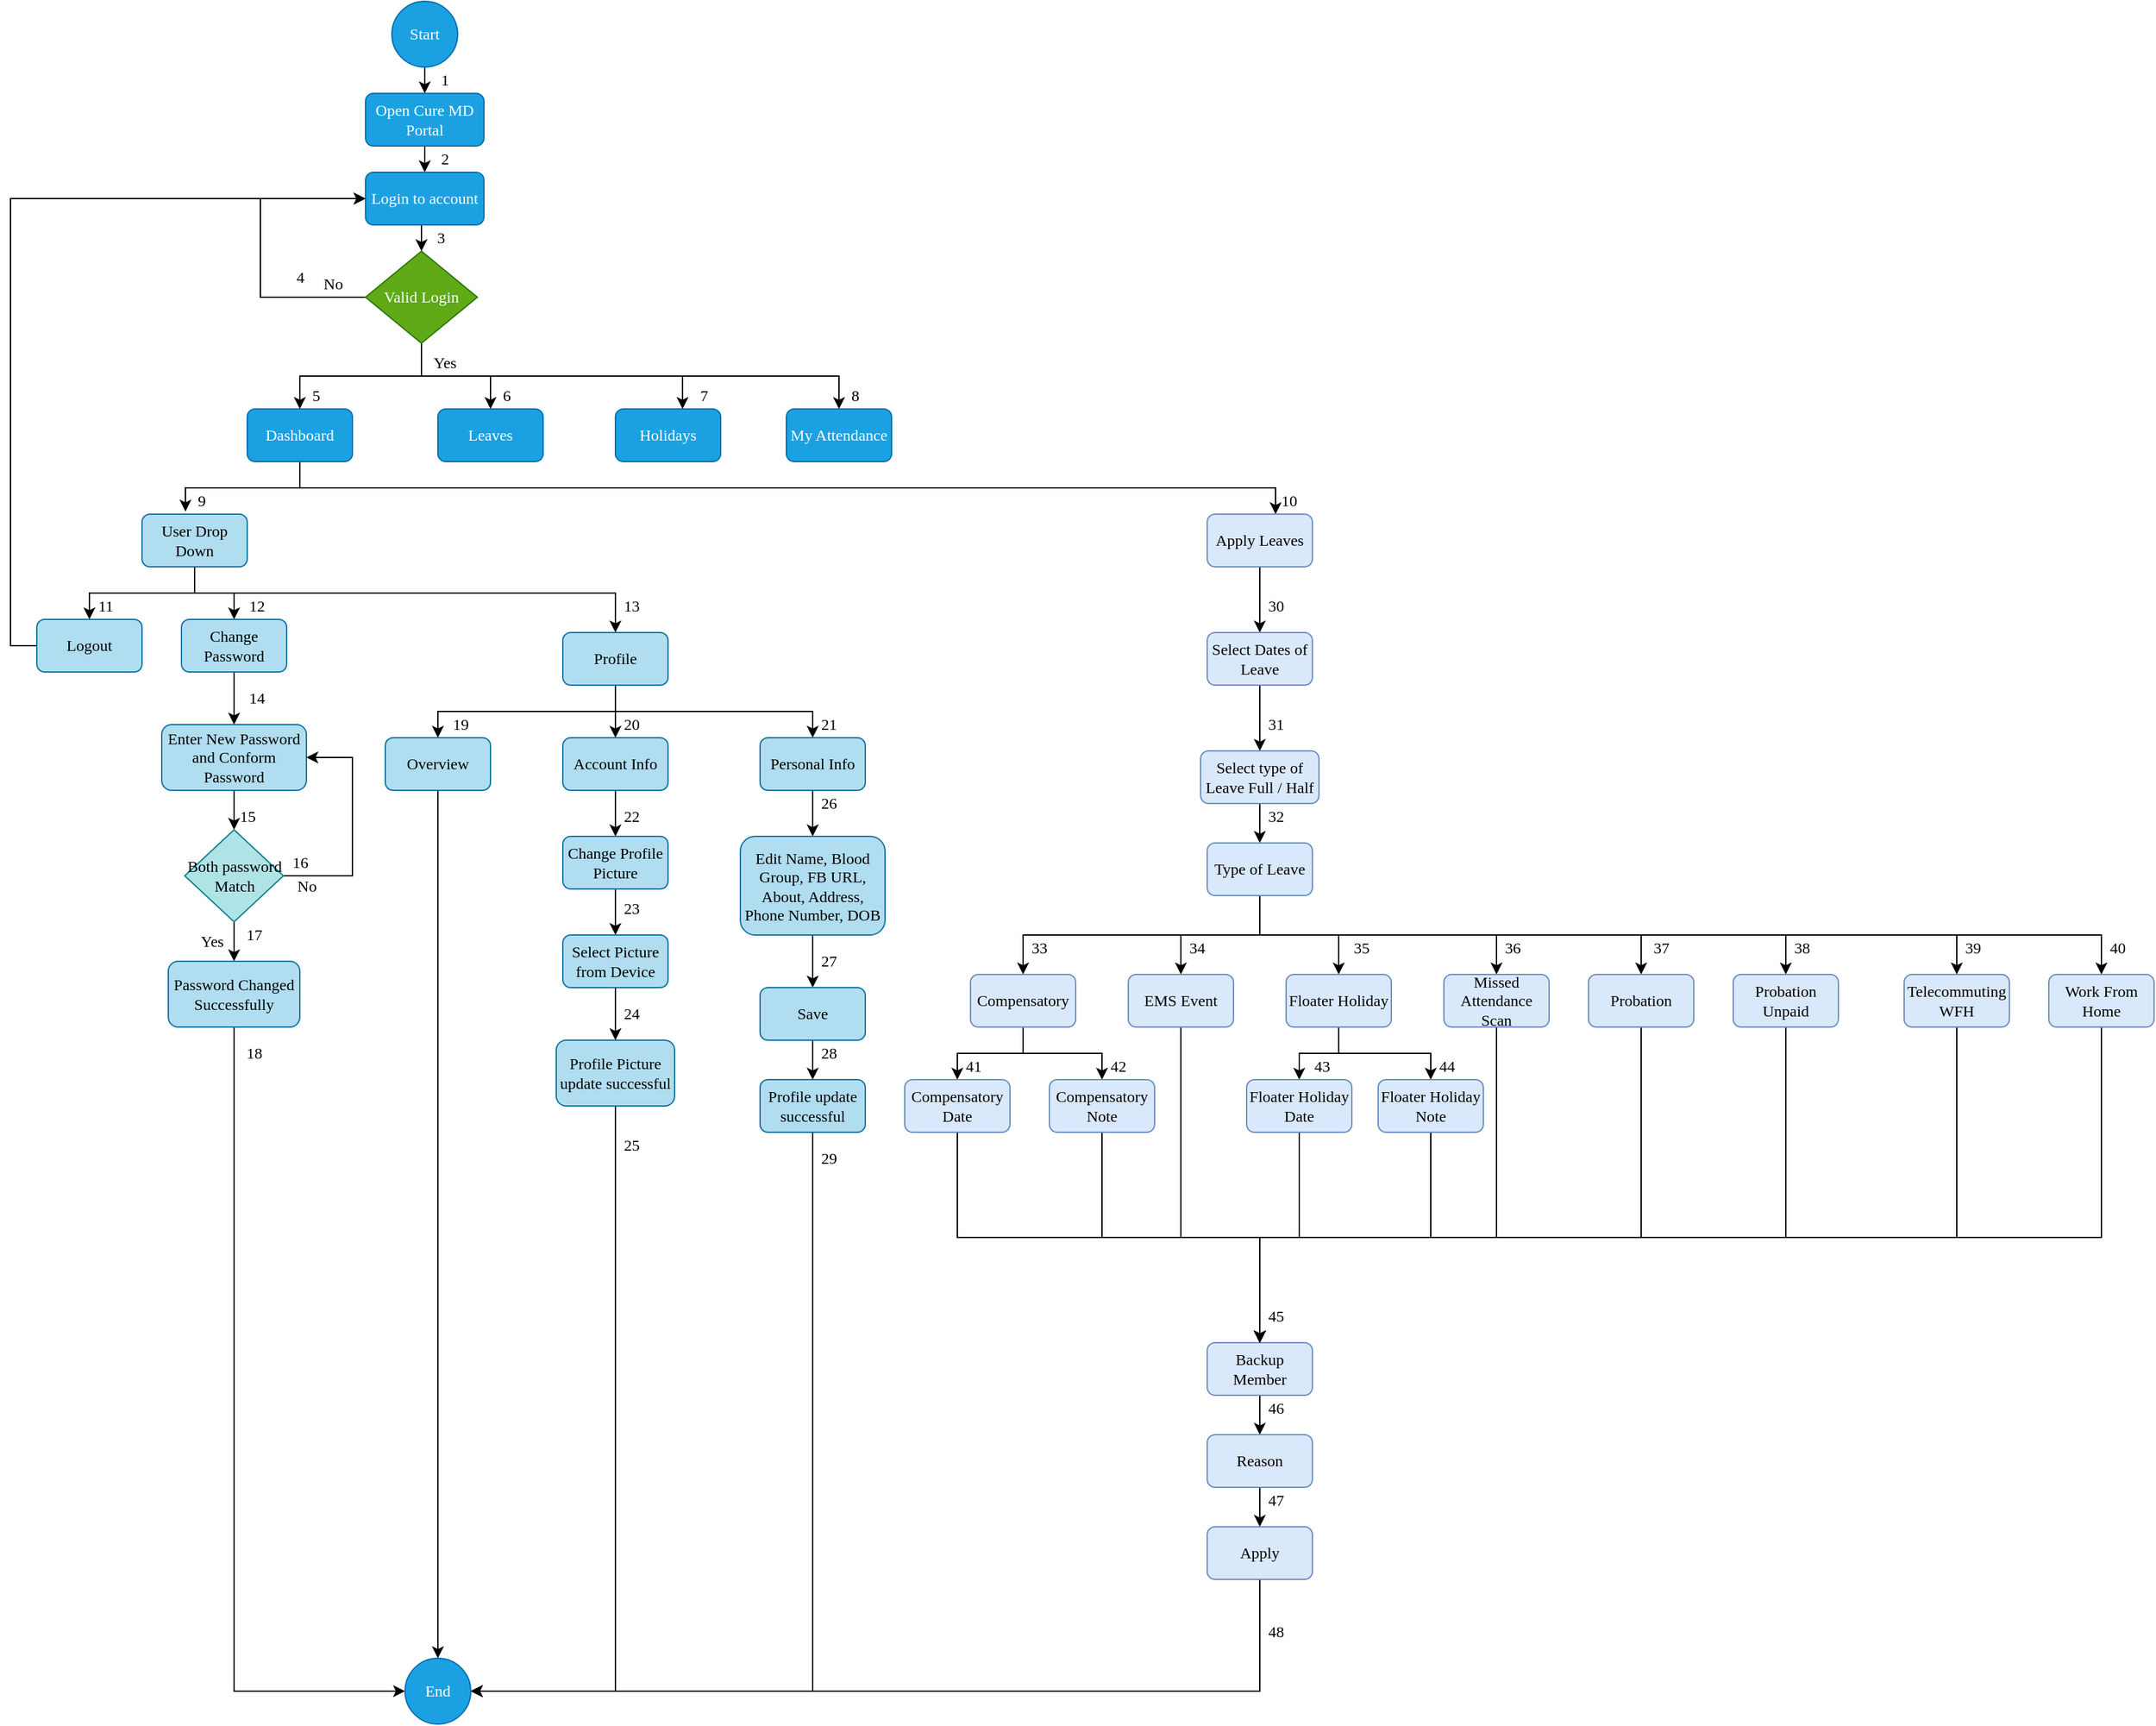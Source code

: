 <mxfile version="20.5.3" type="device" pages="2"><diagram id="PnKev3hycdD7gMzijps6" name="Page-1"><mxGraphModel dx="1662" dy="794" grid="1" gridSize="10" guides="1" tooltips="1" connect="1" arrows="1" fold="1" page="1" pageScale="1" pageWidth="850" pageHeight="1100" math="0" shadow="0"><root><mxCell id="0"/><mxCell id="1" parent="0"/><mxCell id="mjfX_gHc7gTeDchahaV7-15" style="edgeStyle=orthogonalEdgeStyle;rounded=0;orthogonalLoop=1;jettySize=auto;html=1;exitX=0.5;exitY=1;exitDx=0;exitDy=0;entryX=0.5;entryY=0;entryDx=0;entryDy=0;fontFamily=Times New Roman;" edge="1" parent="1" source="mjfX_gHc7gTeDchahaV7-1" target="mjfX_gHc7gTeDchahaV7-2"><mxGeometry relative="1" as="geometry"/></mxCell><mxCell id="mjfX_gHc7gTeDchahaV7-1" value="Start" style="ellipse;whiteSpace=wrap;html=1;aspect=fixed;fillColor=#1ba1e2;fontColor=#ffffff;strokeColor=#006EAF;fontFamily=Times New Roman;" vertex="1" parent="1"><mxGeometry x="310" y="10" width="50" height="50" as="geometry"/></mxCell><mxCell id="mjfX_gHc7gTeDchahaV7-16" style="edgeStyle=orthogonalEdgeStyle;rounded=0;orthogonalLoop=1;jettySize=auto;html=1;exitX=0.5;exitY=1;exitDx=0;exitDy=0;entryX=0.5;entryY=0;entryDx=0;entryDy=0;fontFamily=Times New Roman;" edge="1" parent="1" source="mjfX_gHc7gTeDchahaV7-2" target="mjfX_gHc7gTeDchahaV7-12"><mxGeometry relative="1" as="geometry"/></mxCell><mxCell id="mjfX_gHc7gTeDchahaV7-2" value="Open Cure MD Portal" style="rounded=1;whiteSpace=wrap;html=1;fillColor=#1ba1e2;fontColor=#ffffff;strokeColor=#006EAF;fontFamily=Times New Roman;" vertex="1" parent="1"><mxGeometry x="290" y="80" width="90" height="40" as="geometry"/></mxCell><mxCell id="mjfX_gHc7gTeDchahaV7-20" value="" style="edgeStyle=orthogonalEdgeStyle;rounded=0;orthogonalLoop=1;jettySize=auto;html=1;fontFamily=Times New Roman;" edge="1" parent="1" source="mjfX_gHc7gTeDchahaV7-3" target="mjfX_gHc7gTeDchahaV7-6"><mxGeometry relative="1" as="geometry"/></mxCell><mxCell id="mjfX_gHc7gTeDchahaV7-21" style="edgeStyle=orthogonalEdgeStyle;rounded=0;orthogonalLoop=1;jettySize=auto;html=1;exitX=0.5;exitY=1;exitDx=0;exitDy=0;entryX=0.5;entryY=0;entryDx=0;entryDy=0;fontFamily=Times New Roman;" edge="1" parent="1" source="mjfX_gHc7gTeDchahaV7-3" target="mjfX_gHc7gTeDchahaV7-5"><mxGeometry relative="1" as="geometry"/></mxCell><mxCell id="mjfX_gHc7gTeDchahaV7-22" style="edgeStyle=orthogonalEdgeStyle;rounded=0;orthogonalLoop=1;jettySize=auto;html=1;exitX=0.5;exitY=1;exitDx=0;exitDy=0;entryX=0.638;entryY=0;entryDx=0;entryDy=0;entryPerimeter=0;fontFamily=Times New Roman;" edge="1" parent="1" source="mjfX_gHc7gTeDchahaV7-3" target="mjfX_gHc7gTeDchahaV7-7"><mxGeometry relative="1" as="geometry"/></mxCell><mxCell id="mjfX_gHc7gTeDchahaV7-23" style="edgeStyle=orthogonalEdgeStyle;rounded=0;orthogonalLoop=1;jettySize=auto;html=1;exitX=0.5;exitY=1;exitDx=0;exitDy=0;entryX=0.5;entryY=0;entryDx=0;entryDy=0;fontFamily=Times New Roman;" edge="1" parent="1" source="mjfX_gHc7gTeDchahaV7-3" target="mjfX_gHc7gTeDchahaV7-8"><mxGeometry relative="1" as="geometry"/></mxCell><mxCell id="mjfX_gHc7gTeDchahaV7-33" style="edgeStyle=orthogonalEdgeStyle;rounded=0;orthogonalLoop=1;jettySize=auto;html=1;exitX=0;exitY=0.5;exitDx=0;exitDy=0;entryX=0;entryY=0.5;entryDx=0;entryDy=0;fontFamily=Times New Roman;" edge="1" parent="1" source="mjfX_gHc7gTeDchahaV7-3" target="mjfX_gHc7gTeDchahaV7-12"><mxGeometry relative="1" as="geometry"><Array as="points"><mxPoint x="210" y="235"/><mxPoint x="210" y="160"/></Array></mxGeometry></mxCell><mxCell id="mjfX_gHc7gTeDchahaV7-3" value="Valid Login" style="rhombus;whiteSpace=wrap;html=1;fillColor=#60a917;fontColor=#ffffff;strokeColor=#2D7600;fontFamily=Times New Roman;" vertex="1" parent="1"><mxGeometry x="290" y="200" width="85" height="70" as="geometry"/></mxCell><mxCell id="mjfX_gHc7gTeDchahaV7-27" style="edgeStyle=orthogonalEdgeStyle;rounded=0;orthogonalLoop=1;jettySize=auto;html=1;exitX=0.5;exitY=1;exitDx=0;exitDy=0;entryX=0.413;entryY=-0.05;entryDx=0;entryDy=0;entryPerimeter=0;fontFamily=Times New Roman;" edge="1" parent="1" source="mjfX_gHc7gTeDchahaV7-5" target="mjfX_gHc7gTeDchahaV7-10"><mxGeometry relative="1" as="geometry"/></mxCell><mxCell id="mjfX_gHc7gTeDchahaV7-28" style="edgeStyle=orthogonalEdgeStyle;rounded=0;orthogonalLoop=1;jettySize=auto;html=1;exitX=0.5;exitY=1;exitDx=0;exitDy=0;entryX=0.65;entryY=0;entryDx=0;entryDy=0;entryPerimeter=0;fontFamily=Times New Roman;" edge="1" parent="1" source="mjfX_gHc7gTeDchahaV7-5" target="mjfX_gHc7gTeDchahaV7-11"><mxGeometry relative="1" as="geometry"/></mxCell><mxCell id="mjfX_gHc7gTeDchahaV7-5" value="Dashboard" style="rounded=1;whiteSpace=wrap;html=1;fillColor=#1ba1e2;fontColor=#ffffff;strokeColor=#006EAF;fontFamily=Times New Roman;" vertex="1" parent="1"><mxGeometry x="200" y="320" width="80" height="40" as="geometry"/></mxCell><mxCell id="mjfX_gHc7gTeDchahaV7-6" value="Leaves" style="rounded=1;whiteSpace=wrap;html=1;fillColor=#1ba1e2;fontColor=#ffffff;strokeColor=#006EAF;fontFamily=Times New Roman;" vertex="1" parent="1"><mxGeometry x="345" y="320" width="80" height="40" as="geometry"/></mxCell><mxCell id="mjfX_gHc7gTeDchahaV7-7" value="Holidays" style="rounded=1;whiteSpace=wrap;html=1;fillColor=#1ba1e2;fontColor=#ffffff;strokeColor=#006EAF;fontFamily=Times New Roman;" vertex="1" parent="1"><mxGeometry x="480" y="320" width="80" height="40" as="geometry"/></mxCell><mxCell id="mjfX_gHc7gTeDchahaV7-8" value="My Attendance" style="rounded=1;whiteSpace=wrap;html=1;fillColor=#1ba1e2;fontColor=#ffffff;strokeColor=#006EAF;fontFamily=Times New Roman;" vertex="1" parent="1"><mxGeometry x="610" y="320" width="80" height="40" as="geometry"/></mxCell><mxCell id="mjfX_gHc7gTeDchahaV7-34" style="edgeStyle=orthogonalEdgeStyle;rounded=0;orthogonalLoop=1;jettySize=auto;html=1;exitX=0.5;exitY=1;exitDx=0;exitDy=0;entryX=0.5;entryY=0;entryDx=0;entryDy=0;fontFamily=Times New Roman;" edge="1" parent="1" source="mjfX_gHc7gTeDchahaV7-10" target="mjfX_gHc7gTeDchahaV7-29"><mxGeometry relative="1" as="geometry"><Array as="points"><mxPoint x="160" y="460"/><mxPoint x="80" y="460"/></Array></mxGeometry></mxCell><mxCell id="mjfX_gHc7gTeDchahaV7-35" style="edgeStyle=orthogonalEdgeStyle;rounded=0;orthogonalLoop=1;jettySize=auto;html=1;exitX=0.5;exitY=1;exitDx=0;exitDy=0;entryX=0.5;entryY=0;entryDx=0;entryDy=0;fontFamily=Times New Roman;" edge="1" parent="1" source="mjfX_gHc7gTeDchahaV7-10" target="mjfX_gHc7gTeDchahaV7-30"><mxGeometry relative="1" as="geometry"/></mxCell><mxCell id="mjfX_gHc7gTeDchahaV7-36" style="edgeStyle=orthogonalEdgeStyle;rounded=0;orthogonalLoop=1;jettySize=auto;html=1;exitX=0.75;exitY=1;exitDx=0;exitDy=0;entryX=0.5;entryY=0;entryDx=0;entryDy=0;fontFamily=Times New Roman;" edge="1" parent="1" source="mjfX_gHc7gTeDchahaV7-10" target="mjfX_gHc7gTeDchahaV7-31"><mxGeometry relative="1" as="geometry"><Array as="points"><mxPoint x="160" y="440"/><mxPoint x="160" y="460"/><mxPoint x="480" y="460"/></Array></mxGeometry></mxCell><mxCell id="mjfX_gHc7gTeDchahaV7-10" value="User Drop Down" style="rounded=1;whiteSpace=wrap;html=1;fillColor=#b1ddf0;strokeColor=#10739e;fontFamily=Times New Roman;" vertex="1" parent="1"><mxGeometry x="120" y="400" width="80" height="40" as="geometry"/></mxCell><mxCell id="mjfX_gHc7gTeDchahaV7-131" style="edgeStyle=orthogonalEdgeStyle;rounded=0;orthogonalLoop=1;jettySize=auto;html=1;exitX=0.5;exitY=1;exitDx=0;exitDy=0;entryX=0.5;entryY=0;entryDx=0;entryDy=0;fontFamily=Times New Roman;" edge="1" parent="1" source="mjfX_gHc7gTeDchahaV7-11" target="mjfX_gHc7gTeDchahaV7-109"><mxGeometry relative="1" as="geometry"/></mxCell><mxCell id="mjfX_gHc7gTeDchahaV7-11" value="Apply Leaves" style="rounded=1;whiteSpace=wrap;html=1;fillColor=#dae8fc;strokeColor=#6c8ebf;fontFamily=Times New Roman;" vertex="1" parent="1"><mxGeometry x="930" y="400" width="80" height="40" as="geometry"/></mxCell><mxCell id="mjfX_gHc7gTeDchahaV7-17" style="edgeStyle=orthogonalEdgeStyle;rounded=0;orthogonalLoop=1;jettySize=auto;html=1;exitX=0.5;exitY=1;exitDx=0;exitDy=0;entryX=0.5;entryY=0;entryDx=0;entryDy=0;fontFamily=Times New Roman;" edge="1" parent="1" source="mjfX_gHc7gTeDchahaV7-12" target="mjfX_gHc7gTeDchahaV7-3"><mxGeometry relative="1" as="geometry"/></mxCell><mxCell id="mjfX_gHc7gTeDchahaV7-12" value="Login to account" style="rounded=1;whiteSpace=wrap;html=1;fillColor=#1ba1e2;fontColor=#ffffff;strokeColor=#006EAF;fontFamily=Times New Roman;" vertex="1" parent="1"><mxGeometry x="290" y="140" width="90" height="40" as="geometry"/></mxCell><mxCell id="mjfX_gHc7gTeDchahaV7-19" value="No" style="text;html=1;align=center;verticalAlign=middle;resizable=0;points=[];autosize=1;strokeColor=none;fillColor=none;fontFamily=Times New Roman;" vertex="1" parent="1"><mxGeometry x="245" y="210" width="40" height="30" as="geometry"/></mxCell><mxCell id="mjfX_gHc7gTeDchahaV7-26" value="Yes" style="text;html=1;align=center;verticalAlign=middle;resizable=0;points=[];autosize=1;strokeColor=none;fillColor=none;fontFamily=Times New Roman;" vertex="1" parent="1"><mxGeometry x="330" y="270" width="40" height="30" as="geometry"/></mxCell><mxCell id="mjfX_gHc7gTeDchahaV7-32" style="edgeStyle=orthogonalEdgeStyle;rounded=0;orthogonalLoop=1;jettySize=auto;html=1;exitX=0;exitY=0.5;exitDx=0;exitDy=0;entryX=0;entryY=0.5;entryDx=0;entryDy=0;fontFamily=Times New Roman;" edge="1" parent="1" source="mjfX_gHc7gTeDchahaV7-29" target="mjfX_gHc7gTeDchahaV7-12"><mxGeometry relative="1" as="geometry"/></mxCell><mxCell id="mjfX_gHc7gTeDchahaV7-29" value="Logout" style="rounded=1;whiteSpace=wrap;html=1;fillColor=#b1ddf0;strokeColor=#10739e;fontFamily=Times New Roman;" vertex="1" parent="1"><mxGeometry x="40" y="480" width="80" height="40" as="geometry"/></mxCell><mxCell id="mjfX_gHc7gTeDchahaV7-38" style="edgeStyle=orthogonalEdgeStyle;rounded=0;orthogonalLoop=1;jettySize=auto;html=1;exitX=0.5;exitY=1;exitDx=0;exitDy=0;entryX=0.5;entryY=0;entryDx=0;entryDy=0;fontFamily=Times New Roman;" edge="1" parent="1" source="mjfX_gHc7gTeDchahaV7-30" target="mjfX_gHc7gTeDchahaV7-37"><mxGeometry relative="1" as="geometry"/></mxCell><mxCell id="mjfX_gHc7gTeDchahaV7-30" value="Change Password" style="rounded=1;whiteSpace=wrap;html=1;fillColor=#b1ddf0;strokeColor=#10739e;fontFamily=Times New Roman;" vertex="1" parent="1"><mxGeometry x="150" y="480" width="80" height="40" as="geometry"/></mxCell><mxCell id="mjfX_gHc7gTeDchahaV7-49" style="edgeStyle=orthogonalEdgeStyle;rounded=0;orthogonalLoop=1;jettySize=auto;html=1;exitX=0.5;exitY=1;exitDx=0;exitDy=0;entryX=0.5;entryY=0;entryDx=0;entryDy=0;fontFamily=Times New Roman;" edge="1" parent="1" source="mjfX_gHc7gTeDchahaV7-31" target="mjfX_gHc7gTeDchahaV7-47"><mxGeometry relative="1" as="geometry"><Array as="points"><mxPoint x="480" y="550"/><mxPoint x="345" y="550"/></Array></mxGeometry></mxCell><mxCell id="mjfX_gHc7gTeDchahaV7-51" style="edgeStyle=orthogonalEdgeStyle;rounded=0;orthogonalLoop=1;jettySize=auto;html=1;exitX=0.5;exitY=1;exitDx=0;exitDy=0;entryX=0.5;entryY=0;entryDx=0;entryDy=0;fontFamily=Times New Roman;" edge="1" parent="1" source="mjfX_gHc7gTeDchahaV7-31" target="mjfX_gHc7gTeDchahaV7-46"><mxGeometry relative="1" as="geometry"/></mxCell><mxCell id="mjfX_gHc7gTeDchahaV7-52" style="edgeStyle=orthogonalEdgeStyle;rounded=0;orthogonalLoop=1;jettySize=auto;html=1;exitX=0.5;exitY=1;exitDx=0;exitDy=0;entryX=0.5;entryY=0;entryDx=0;entryDy=0;fontFamily=Times New Roman;" edge="1" parent="1" source="mjfX_gHc7gTeDchahaV7-31" target="mjfX_gHc7gTeDchahaV7-48"><mxGeometry relative="1" as="geometry"/></mxCell><mxCell id="mjfX_gHc7gTeDchahaV7-31" value="Profile" style="rounded=1;whiteSpace=wrap;html=1;fillColor=#b1ddf0;strokeColor=#10739e;fontFamily=Times New Roman;" vertex="1" parent="1"><mxGeometry x="440" y="490" width="80" height="40" as="geometry"/></mxCell><mxCell id="mjfX_gHc7gTeDchahaV7-43" style="edgeStyle=orthogonalEdgeStyle;rounded=0;orthogonalLoop=1;jettySize=auto;html=1;exitX=0.5;exitY=1;exitDx=0;exitDy=0;entryX=0.5;entryY=0;entryDx=0;entryDy=0;fontFamily=Times New Roman;" edge="1" parent="1" source="mjfX_gHc7gTeDchahaV7-37" target="mjfX_gHc7gTeDchahaV7-39"><mxGeometry relative="1" as="geometry"/></mxCell><mxCell id="mjfX_gHc7gTeDchahaV7-37" value="Enter New Password and Conform Password" style="rounded=1;whiteSpace=wrap;html=1;fillColor=#b1ddf0;strokeColor=#10739e;fontFamily=Times New Roman;" vertex="1" parent="1"><mxGeometry x="135" y="560" width="110" height="50" as="geometry"/></mxCell><mxCell id="mjfX_gHc7gTeDchahaV7-40" style="edgeStyle=orthogonalEdgeStyle;rounded=0;orthogonalLoop=1;jettySize=auto;html=1;exitX=1;exitY=0.5;exitDx=0;exitDy=0;entryX=1;entryY=0.5;entryDx=0;entryDy=0;fontFamily=Times New Roman;" edge="1" parent="1" source="mjfX_gHc7gTeDchahaV7-39" target="mjfX_gHc7gTeDchahaV7-37"><mxGeometry relative="1" as="geometry"><Array as="points"><mxPoint x="280" y="675"/><mxPoint x="280" y="585"/></Array></mxGeometry></mxCell><mxCell id="mjfX_gHc7gTeDchahaV7-42" style="edgeStyle=orthogonalEdgeStyle;rounded=0;orthogonalLoop=1;jettySize=auto;html=1;exitX=0.5;exitY=1;exitDx=0;exitDy=0;entryX=0.5;entryY=0;entryDx=0;entryDy=0;fontFamily=Times New Roman;" edge="1" parent="1" source="mjfX_gHc7gTeDchahaV7-39" target="mjfX_gHc7gTeDchahaV7-41"><mxGeometry relative="1" as="geometry"/></mxCell><mxCell id="mjfX_gHc7gTeDchahaV7-39" value="Both password Match" style="rhombus;whiteSpace=wrap;html=1;fillColor=#b0e3e6;strokeColor=#0e8088;fontFamily=Times New Roman;" vertex="1" parent="1"><mxGeometry x="152.5" y="640" width="75" height="70" as="geometry"/></mxCell><mxCell id="mjfX_gHc7gTeDchahaV7-72" style="edgeStyle=orthogonalEdgeStyle;rounded=0;orthogonalLoop=1;jettySize=auto;html=1;exitX=0.5;exitY=1;exitDx=0;exitDy=0;entryX=0;entryY=0.5;entryDx=0;entryDy=0;fontFamily=Times New Roman;" edge="1" parent="1" source="mjfX_gHc7gTeDchahaV7-41" target="mjfX_gHc7gTeDchahaV7-71"><mxGeometry relative="1" as="geometry"/></mxCell><mxCell id="mjfX_gHc7gTeDchahaV7-41" value="Password Changed Successfully" style="rounded=1;whiteSpace=wrap;html=1;fillColor=#b1ddf0;strokeColor=#10739e;fontFamily=Times New Roman;" vertex="1" parent="1"><mxGeometry x="140" y="740" width="100" height="50" as="geometry"/></mxCell><mxCell id="mjfX_gHc7gTeDchahaV7-44" value="No" style="text;html=1;align=center;verticalAlign=middle;resizable=0;points=[];autosize=1;strokeColor=none;fillColor=none;fontFamily=Times New Roman;" vertex="1" parent="1"><mxGeometry x="225" y="667.5" width="40" height="30" as="geometry"/></mxCell><mxCell id="mjfX_gHc7gTeDchahaV7-45" value="Yes" style="text;html=1;align=center;verticalAlign=middle;resizable=0;points=[];autosize=1;strokeColor=none;fillColor=none;fontFamily=Times New Roman;" vertex="1" parent="1"><mxGeometry x="152.5" y="710" width="40" height="30" as="geometry"/></mxCell><mxCell id="mjfX_gHc7gTeDchahaV7-61" style="edgeStyle=orthogonalEdgeStyle;rounded=0;orthogonalLoop=1;jettySize=auto;html=1;exitX=0.5;exitY=1;exitDx=0;exitDy=0;entryX=0.5;entryY=0;entryDx=0;entryDy=0;fontFamily=Times New Roman;" edge="1" parent="1" source="mjfX_gHc7gTeDchahaV7-46" target="mjfX_gHc7gTeDchahaV7-54"><mxGeometry relative="1" as="geometry"/></mxCell><mxCell id="mjfX_gHc7gTeDchahaV7-46" value="Account Info" style="rounded=1;whiteSpace=wrap;html=1;fillColor=#b1ddf0;strokeColor=#10739e;fontFamily=Times New Roman;" vertex="1" parent="1"><mxGeometry x="440" y="570" width="80" height="40" as="geometry"/></mxCell><mxCell id="mjfX_gHc7gTeDchahaV7-74" style="edgeStyle=orthogonalEdgeStyle;rounded=0;orthogonalLoop=1;jettySize=auto;html=1;exitX=0.5;exitY=1;exitDx=0;exitDy=0;entryX=0.5;entryY=0;entryDx=0;entryDy=0;fontFamily=Times New Roman;" edge="1" parent="1" source="mjfX_gHc7gTeDchahaV7-47" target="mjfX_gHc7gTeDchahaV7-71"><mxGeometry relative="1" as="geometry"/></mxCell><mxCell id="mjfX_gHc7gTeDchahaV7-47" value="Overview" style="rounded=1;whiteSpace=wrap;html=1;fillColor=#b1ddf0;strokeColor=#10739e;fontFamily=Times New Roman;" vertex="1" parent="1"><mxGeometry x="305" y="570" width="80" height="40" as="geometry"/></mxCell><mxCell id="mjfX_gHc7gTeDchahaV7-64" value="" style="edgeStyle=orthogonalEdgeStyle;rounded=0;orthogonalLoop=1;jettySize=auto;html=1;fontFamily=Times New Roman;" edge="1" parent="1" source="mjfX_gHc7gTeDchahaV7-48" target="mjfX_gHc7gTeDchahaV7-56"><mxGeometry relative="1" as="geometry"/></mxCell><mxCell id="mjfX_gHc7gTeDchahaV7-48" value="Personal Info" style="rounded=1;whiteSpace=wrap;html=1;fillColor=#b1ddf0;strokeColor=#10739e;fontFamily=Times New Roman;" vertex="1" parent="1"><mxGeometry x="590" y="570" width="80" height="40" as="geometry"/></mxCell><mxCell id="mjfX_gHc7gTeDchahaV7-62" value="" style="edgeStyle=orthogonalEdgeStyle;rounded=0;orthogonalLoop=1;jettySize=auto;html=1;fontFamily=Times New Roman;" edge="1" parent="1" source="mjfX_gHc7gTeDchahaV7-54" target="mjfX_gHc7gTeDchahaV7-55"><mxGeometry relative="1" as="geometry"/></mxCell><mxCell id="mjfX_gHc7gTeDchahaV7-54" value="Change Profile Picture" style="rounded=1;whiteSpace=wrap;html=1;fillColor=#b1ddf0;strokeColor=#10739e;fontFamily=Times New Roman;" vertex="1" parent="1"><mxGeometry x="440" y="645" width="80" height="40" as="geometry"/></mxCell><mxCell id="mjfX_gHc7gTeDchahaV7-70" value="" style="edgeStyle=orthogonalEdgeStyle;rounded=0;orthogonalLoop=1;jettySize=auto;html=1;fontFamily=Times New Roman;" edge="1" parent="1" source="mjfX_gHc7gTeDchahaV7-55" target="mjfX_gHc7gTeDchahaV7-69"><mxGeometry relative="1" as="geometry"/></mxCell><mxCell id="mjfX_gHc7gTeDchahaV7-55" value="Select Picture from Device" style="rounded=1;whiteSpace=wrap;html=1;fillColor=#b1ddf0;strokeColor=#10739e;fontFamily=Times New Roman;" vertex="1" parent="1"><mxGeometry x="440" y="720" width="80" height="40" as="geometry"/></mxCell><mxCell id="mjfX_gHc7gTeDchahaV7-66" value="" style="edgeStyle=orthogonalEdgeStyle;rounded=0;orthogonalLoop=1;jettySize=auto;html=1;fontFamily=Times New Roman;" edge="1" parent="1" source="mjfX_gHc7gTeDchahaV7-56" target="mjfX_gHc7gTeDchahaV7-65"><mxGeometry relative="1" as="geometry"/></mxCell><mxCell id="mjfX_gHc7gTeDchahaV7-56" value="Edit Name, Blood Group, FB URL, About, Address, Phone Number, DOB" style="rounded=1;whiteSpace=wrap;html=1;fillColor=#b1ddf0;strokeColor=#10739e;fontFamily=Times New Roman;" vertex="1" parent="1"><mxGeometry x="575" y="645" width="110" height="75" as="geometry"/></mxCell><mxCell id="mjfX_gHc7gTeDchahaV7-68" value="" style="edgeStyle=orthogonalEdgeStyle;rounded=0;orthogonalLoop=1;jettySize=auto;html=1;fontFamily=Times New Roman;" edge="1" parent="1" source="mjfX_gHc7gTeDchahaV7-65" target="mjfX_gHc7gTeDchahaV7-67"><mxGeometry relative="1" as="geometry"/></mxCell><mxCell id="mjfX_gHc7gTeDchahaV7-65" value="Save" style="rounded=1;whiteSpace=wrap;html=1;fillColor=#b1ddf0;strokeColor=#10739e;fontFamily=Times New Roman;" vertex="1" parent="1"><mxGeometry x="590" y="760" width="80" height="40" as="geometry"/></mxCell><mxCell id="mjfX_gHc7gTeDchahaV7-75" style="edgeStyle=orthogonalEdgeStyle;rounded=0;orthogonalLoop=1;jettySize=auto;html=1;exitX=0.5;exitY=1;exitDx=0;exitDy=0;entryX=1;entryY=0.5;entryDx=0;entryDy=0;fontFamily=Times New Roman;" edge="1" parent="1" source="mjfX_gHc7gTeDchahaV7-67" target="mjfX_gHc7gTeDchahaV7-71"><mxGeometry relative="1" as="geometry"/></mxCell><mxCell id="mjfX_gHc7gTeDchahaV7-67" value="Profile update successful" style="rounded=1;whiteSpace=wrap;html=1;fillColor=#b1ddf0;strokeColor=#10739e;fontFamily=Times New Roman;" vertex="1" parent="1"><mxGeometry x="590" y="830" width="80" height="40" as="geometry"/></mxCell><mxCell id="mjfX_gHc7gTeDchahaV7-73" style="edgeStyle=orthogonalEdgeStyle;rounded=0;orthogonalLoop=1;jettySize=auto;html=1;exitX=0.5;exitY=1;exitDx=0;exitDy=0;entryX=1;entryY=0.5;entryDx=0;entryDy=0;fontFamily=Times New Roman;" edge="1" parent="1" source="mjfX_gHc7gTeDchahaV7-69" target="mjfX_gHc7gTeDchahaV7-71"><mxGeometry relative="1" as="geometry"/></mxCell><mxCell id="mjfX_gHc7gTeDchahaV7-69" value="Profile Picture update successful" style="rounded=1;whiteSpace=wrap;html=1;fillColor=#b1ddf0;strokeColor=#10739e;fontFamily=Times New Roman;" vertex="1" parent="1"><mxGeometry x="435" y="800" width="90" height="50" as="geometry"/></mxCell><mxCell id="mjfX_gHc7gTeDchahaV7-71" value="End" style="ellipse;whiteSpace=wrap;html=1;aspect=fixed;fillColor=#1ba1e2;fontColor=#ffffff;strokeColor=#006EAF;fontFamily=Times New Roman;" vertex="1" parent="1"><mxGeometry x="320" y="1270" width="50" height="50" as="geometry"/></mxCell><mxCell id="mjfX_gHc7gTeDchahaV7-76" value="1" style="text;html=1;strokeColor=none;fillColor=none;align=center;verticalAlign=middle;whiteSpace=wrap;rounded=0;fontFamily=Times New Roman;" vertex="1" parent="1"><mxGeometry x="337.5" y="60" width="25" height="20" as="geometry"/></mxCell><mxCell id="mjfX_gHc7gTeDchahaV7-77" value="2" style="text;html=1;strokeColor=none;fillColor=none;align=center;verticalAlign=middle;whiteSpace=wrap;rounded=0;fontFamily=Times New Roman;" vertex="1" parent="1"><mxGeometry x="337.5" y="120" width="25" height="20" as="geometry"/></mxCell><mxCell id="mjfX_gHc7gTeDchahaV7-78" value="3" style="text;html=1;strokeColor=none;fillColor=none;align=center;verticalAlign=middle;whiteSpace=wrap;rounded=0;fontFamily=Times New Roman;" vertex="1" parent="1"><mxGeometry x="335" y="180" width="25" height="20" as="geometry"/></mxCell><mxCell id="mjfX_gHc7gTeDchahaV7-79" value="4" style="text;html=1;strokeColor=none;fillColor=none;align=center;verticalAlign=middle;whiteSpace=wrap;rounded=0;fontFamily=Times New Roman;" vertex="1" parent="1"><mxGeometry x="227.5" y="210" width="25" height="20" as="geometry"/></mxCell><mxCell id="mjfX_gHc7gTeDchahaV7-80" value="5" style="text;html=1;strokeColor=none;fillColor=none;align=center;verticalAlign=middle;whiteSpace=wrap;rounded=0;fontFamily=Times New Roman;" vertex="1" parent="1"><mxGeometry x="240" y="300" width="25" height="20" as="geometry"/></mxCell><mxCell id="mjfX_gHc7gTeDchahaV7-81" value="6" style="text;html=1;strokeColor=none;fillColor=none;align=center;verticalAlign=middle;whiteSpace=wrap;rounded=0;fontFamily=Times New Roman;" vertex="1" parent="1"><mxGeometry x="385" y="300" width="25" height="20" as="geometry"/></mxCell><mxCell id="mjfX_gHc7gTeDchahaV7-82" value="7" style="text;html=1;strokeColor=none;fillColor=none;align=center;verticalAlign=middle;whiteSpace=wrap;rounded=0;fontFamily=Times New Roman;" vertex="1" parent="1"><mxGeometry x="535" y="300" width="25" height="20" as="geometry"/></mxCell><mxCell id="mjfX_gHc7gTeDchahaV7-83" value="8" style="text;html=1;strokeColor=none;fillColor=none;align=center;verticalAlign=middle;whiteSpace=wrap;rounded=0;fontFamily=Times New Roman;" vertex="1" parent="1"><mxGeometry x="650" y="300" width="25" height="20" as="geometry"/></mxCell><mxCell id="mjfX_gHc7gTeDchahaV7-84" value="9" style="text;html=1;strokeColor=none;fillColor=none;align=center;verticalAlign=middle;whiteSpace=wrap;rounded=0;fontFamily=Times New Roman;" vertex="1" parent="1"><mxGeometry x="152.5" y="380" width="25" height="20" as="geometry"/></mxCell><mxCell id="mjfX_gHc7gTeDchahaV7-85" value="10" style="text;html=1;strokeColor=none;fillColor=none;align=center;verticalAlign=middle;whiteSpace=wrap;rounded=0;fontFamily=Times New Roman;" vertex="1" parent="1"><mxGeometry x="980" y="380" width="25" height="20" as="geometry"/></mxCell><mxCell id="mjfX_gHc7gTeDchahaV7-86" value="11" style="text;html=1;strokeColor=none;fillColor=none;align=center;verticalAlign=middle;whiteSpace=wrap;rounded=0;fontFamily=Times New Roman;" vertex="1" parent="1"><mxGeometry x="80" y="460" width="25" height="20" as="geometry"/></mxCell><mxCell id="mjfX_gHc7gTeDchahaV7-87" value="12" style="text;html=1;strokeColor=none;fillColor=none;align=center;verticalAlign=middle;whiteSpace=wrap;rounded=0;fontFamily=Times New Roman;" vertex="1" parent="1"><mxGeometry x="195" y="460" width="25" height="20" as="geometry"/></mxCell><mxCell id="mjfX_gHc7gTeDchahaV7-88" value="13" style="text;html=1;strokeColor=none;fillColor=none;align=center;verticalAlign=middle;whiteSpace=wrap;rounded=0;fontFamily=Times New Roman;" vertex="1" parent="1"><mxGeometry x="480" y="460" width="25" height="20" as="geometry"/></mxCell><mxCell id="mjfX_gHc7gTeDchahaV7-89" value="14" style="text;html=1;strokeColor=none;fillColor=none;align=center;verticalAlign=middle;whiteSpace=wrap;rounded=0;fontFamily=Times New Roman;" vertex="1" parent="1"><mxGeometry x="195" y="530" width="25" height="20" as="geometry"/></mxCell><mxCell id="mjfX_gHc7gTeDchahaV7-90" value="15" style="text;html=1;strokeColor=none;fillColor=none;align=center;verticalAlign=middle;whiteSpace=wrap;rounded=0;fontFamily=Times New Roman;" vertex="1" parent="1"><mxGeometry x="187.5" y="620" width="25" height="20" as="geometry"/></mxCell><mxCell id="mjfX_gHc7gTeDchahaV7-92" value="17" style="text;html=1;strokeColor=none;fillColor=none;align=center;verticalAlign=middle;whiteSpace=wrap;rounded=0;fontFamily=Times New Roman;" vertex="1" parent="1"><mxGeometry x="192.5" y="710" width="25" height="20" as="geometry"/></mxCell><mxCell id="mjfX_gHc7gTeDchahaV7-93" value="16" style="text;html=1;strokeColor=none;fillColor=none;align=center;verticalAlign=middle;whiteSpace=wrap;rounded=0;fontFamily=Times New Roman;" vertex="1" parent="1"><mxGeometry x="227.5" y="655" width="25" height="20" as="geometry"/></mxCell><mxCell id="mjfX_gHc7gTeDchahaV7-94" value="18" style="text;html=1;strokeColor=none;fillColor=none;align=center;verticalAlign=middle;whiteSpace=wrap;rounded=0;fontFamily=Times New Roman;" vertex="1" parent="1"><mxGeometry x="192.5" y="800" width="25" height="20" as="geometry"/></mxCell><mxCell id="mjfX_gHc7gTeDchahaV7-95" value="19" style="text;html=1;strokeColor=none;fillColor=none;align=center;verticalAlign=middle;whiteSpace=wrap;rounded=0;fontFamily=Times New Roman;" vertex="1" parent="1"><mxGeometry x="350" y="550" width="25" height="20" as="geometry"/></mxCell><mxCell id="mjfX_gHc7gTeDchahaV7-96" value="20" style="text;html=1;strokeColor=none;fillColor=none;align=center;verticalAlign=middle;whiteSpace=wrap;rounded=0;fontFamily=Times New Roman;" vertex="1" parent="1"><mxGeometry x="480" y="550" width="25" height="20" as="geometry"/></mxCell><mxCell id="mjfX_gHc7gTeDchahaV7-97" value="21" style="text;html=1;strokeColor=none;fillColor=none;align=center;verticalAlign=middle;whiteSpace=wrap;rounded=0;fontFamily=Times New Roman;" vertex="1" parent="1"><mxGeometry x="630" y="550" width="25" height="20" as="geometry"/></mxCell><mxCell id="mjfX_gHc7gTeDchahaV7-98" value="22" style="text;html=1;strokeColor=none;fillColor=none;align=center;verticalAlign=middle;whiteSpace=wrap;rounded=0;fontFamily=Times New Roman;" vertex="1" parent="1"><mxGeometry x="480" y="620" width="25" height="20" as="geometry"/></mxCell><mxCell id="mjfX_gHc7gTeDchahaV7-100" value="23" style="text;html=1;strokeColor=none;fillColor=none;align=center;verticalAlign=middle;whiteSpace=wrap;rounded=0;fontFamily=Times New Roman;" vertex="1" parent="1"><mxGeometry x="480" y="690" width="25" height="20" as="geometry"/></mxCell><mxCell id="mjfX_gHc7gTeDchahaV7-102" value="24" style="text;html=1;strokeColor=none;fillColor=none;align=center;verticalAlign=middle;whiteSpace=wrap;rounded=0;fontFamily=Times New Roman;" vertex="1" parent="1"><mxGeometry x="480" y="770" width="25" height="20" as="geometry"/></mxCell><mxCell id="mjfX_gHc7gTeDchahaV7-104" value="25" style="text;html=1;strokeColor=none;fillColor=none;align=center;verticalAlign=middle;whiteSpace=wrap;rounded=0;fontFamily=Times New Roman;" vertex="1" parent="1"><mxGeometry x="480" y="870" width="25" height="20" as="geometry"/></mxCell><mxCell id="mjfX_gHc7gTeDchahaV7-105" value="26" style="text;html=1;strokeColor=none;fillColor=none;align=center;verticalAlign=middle;whiteSpace=wrap;rounded=0;fontFamily=Times New Roman;" vertex="1" parent="1"><mxGeometry x="630" y="610" width="25" height="20" as="geometry"/></mxCell><mxCell id="mjfX_gHc7gTeDchahaV7-106" value="27" style="text;html=1;strokeColor=none;fillColor=none;align=center;verticalAlign=middle;whiteSpace=wrap;rounded=0;fontFamily=Times New Roman;" vertex="1" parent="1"><mxGeometry x="630" y="730" width="25" height="20" as="geometry"/></mxCell><mxCell id="mjfX_gHc7gTeDchahaV7-107" value="28" style="text;html=1;strokeColor=none;fillColor=none;align=center;verticalAlign=middle;whiteSpace=wrap;rounded=0;fontFamily=Times New Roman;" vertex="1" parent="1"><mxGeometry x="630" y="800" width="25" height="20" as="geometry"/></mxCell><mxCell id="mjfX_gHc7gTeDchahaV7-108" value="29" style="text;html=1;strokeColor=none;fillColor=none;align=center;verticalAlign=middle;whiteSpace=wrap;rounded=0;fontFamily=Times New Roman;" vertex="1" parent="1"><mxGeometry x="630" y="880" width="25" height="20" as="geometry"/></mxCell><mxCell id="mjfX_gHc7gTeDchahaV7-120" value="" style="edgeStyle=orthogonalEdgeStyle;rounded=0;orthogonalLoop=1;jettySize=auto;html=1;fontFamily=Times New Roman;" edge="1" parent="1" source="mjfX_gHc7gTeDchahaV7-109" target="mjfX_gHc7gTeDchahaV7-110"><mxGeometry relative="1" as="geometry"/></mxCell><mxCell id="mjfX_gHc7gTeDchahaV7-109" value="Select Dates of Leave" style="rounded=1;whiteSpace=wrap;html=1;fillColor=#dae8fc;strokeColor=#6c8ebf;fontFamily=Times New Roman;" vertex="1" parent="1"><mxGeometry x="930" y="490" width="80" height="40" as="geometry"/></mxCell><mxCell id="mjfX_gHc7gTeDchahaV7-126" style="edgeStyle=orthogonalEdgeStyle;rounded=0;orthogonalLoop=1;jettySize=auto;html=1;exitX=0.5;exitY=1;exitDx=0;exitDy=0;entryX=0.5;entryY=0;entryDx=0;entryDy=0;fontFamily=Times New Roman;" edge="1" parent="1" source="mjfX_gHc7gTeDchahaV7-110" target="mjfX_gHc7gTeDchahaV7-111"><mxGeometry relative="1" as="geometry"/></mxCell><mxCell id="mjfX_gHc7gTeDchahaV7-110" value="Select type of Leave Full / Half" style="rounded=1;whiteSpace=wrap;html=1;fillColor=#dae8fc;strokeColor=#6c8ebf;fontFamily=Times New Roman;" vertex="1" parent="1"><mxGeometry x="925" y="580" width="90" height="40" as="geometry"/></mxCell><mxCell id="mjfX_gHc7gTeDchahaV7-140" style="edgeStyle=orthogonalEdgeStyle;rounded=0;orthogonalLoop=1;jettySize=auto;html=1;exitX=0.5;exitY=1;exitDx=0;exitDy=0;entryX=0.5;entryY=0;entryDx=0;entryDy=0;fontFamily=Times New Roman;" edge="1" parent="1" source="mjfX_gHc7gTeDchahaV7-111" target="mjfX_gHc7gTeDchahaV7-132"><mxGeometry relative="1" as="geometry"/></mxCell><mxCell id="mjfX_gHc7gTeDchahaV7-141" style="edgeStyle=orthogonalEdgeStyle;rounded=0;orthogonalLoop=1;jettySize=auto;html=1;exitX=0.5;exitY=1;exitDx=0;exitDy=0;fontFamily=Times New Roman;" edge="1" parent="1" source="mjfX_gHc7gTeDchahaV7-111" target="mjfX_gHc7gTeDchahaV7-133"><mxGeometry relative="1" as="geometry"/></mxCell><mxCell id="mjfX_gHc7gTeDchahaV7-142" style="edgeStyle=orthogonalEdgeStyle;rounded=0;orthogonalLoop=1;jettySize=auto;html=1;exitX=0.5;exitY=1;exitDx=0;exitDy=0;entryX=0.5;entryY=0;entryDx=0;entryDy=0;fontFamily=Times New Roman;" edge="1" parent="1" source="mjfX_gHc7gTeDchahaV7-111" target="mjfX_gHc7gTeDchahaV7-134"><mxGeometry relative="1" as="geometry"/></mxCell><mxCell id="mjfX_gHc7gTeDchahaV7-143" style="edgeStyle=orthogonalEdgeStyle;rounded=0;orthogonalLoop=1;jettySize=auto;html=1;exitX=0.5;exitY=1;exitDx=0;exitDy=0;entryX=0.5;entryY=0;entryDx=0;entryDy=0;fontFamily=Times New Roman;" edge="1" parent="1" source="mjfX_gHc7gTeDchahaV7-111" target="mjfX_gHc7gTeDchahaV7-135"><mxGeometry relative="1" as="geometry"/></mxCell><mxCell id="mjfX_gHc7gTeDchahaV7-144" style="edgeStyle=orthogonalEdgeStyle;rounded=0;orthogonalLoop=1;jettySize=auto;html=1;exitX=0.5;exitY=1;exitDx=0;exitDy=0;entryX=0.5;entryY=0;entryDx=0;entryDy=0;fontFamily=Times New Roman;" edge="1" parent="1" source="mjfX_gHc7gTeDchahaV7-111" target="mjfX_gHc7gTeDchahaV7-136"><mxGeometry relative="1" as="geometry"/></mxCell><mxCell id="mjfX_gHc7gTeDchahaV7-145" style="edgeStyle=orthogonalEdgeStyle;rounded=0;orthogonalLoop=1;jettySize=auto;html=1;exitX=0.5;exitY=1;exitDx=0;exitDy=0;entryX=0.5;entryY=0;entryDx=0;entryDy=0;fontFamily=Times New Roman;" edge="1" parent="1" source="mjfX_gHc7gTeDchahaV7-111" target="mjfX_gHc7gTeDchahaV7-137"><mxGeometry relative="1" as="geometry"/></mxCell><mxCell id="mjfX_gHc7gTeDchahaV7-147" style="edgeStyle=orthogonalEdgeStyle;rounded=0;orthogonalLoop=1;jettySize=auto;html=1;exitX=0.5;exitY=1;exitDx=0;exitDy=0;entryX=0.5;entryY=0;entryDx=0;entryDy=0;fontFamily=Times New Roman;" edge="1" parent="1" source="mjfX_gHc7gTeDchahaV7-111" target="mjfX_gHc7gTeDchahaV7-138"><mxGeometry relative="1" as="geometry"/></mxCell><mxCell id="mjfX_gHc7gTeDchahaV7-148" style="edgeStyle=orthogonalEdgeStyle;rounded=0;orthogonalLoop=1;jettySize=auto;html=1;exitX=0.5;exitY=1;exitDx=0;exitDy=0;entryX=0.5;entryY=0;entryDx=0;entryDy=0;fontFamily=Times New Roman;" edge="1" parent="1" source="mjfX_gHc7gTeDchahaV7-111" target="mjfX_gHc7gTeDchahaV7-139"><mxGeometry relative="1" as="geometry"/></mxCell><mxCell id="mjfX_gHc7gTeDchahaV7-111" value="Type of Leave" style="rounded=1;whiteSpace=wrap;html=1;fillColor=#dae8fc;strokeColor=#6c8ebf;fontFamily=Times New Roman;" vertex="1" parent="1"><mxGeometry x="930" y="650" width="80" height="40" as="geometry"/></mxCell><mxCell id="mjfX_gHc7gTeDchahaV7-125" style="edgeStyle=orthogonalEdgeStyle;rounded=0;orthogonalLoop=1;jettySize=auto;html=1;exitX=0.5;exitY=1;exitDx=0;exitDy=0;entryX=0.5;entryY=0;entryDx=0;entryDy=0;fontFamily=Times New Roman;" edge="1" parent="1" source="mjfX_gHc7gTeDchahaV7-112" target="mjfX_gHc7gTeDchahaV7-113"><mxGeometry relative="1" as="geometry"/></mxCell><mxCell id="mjfX_gHc7gTeDchahaV7-112" value="Backup Member" style="rounded=1;whiteSpace=wrap;html=1;fillColor=#dae8fc;strokeColor=#6c8ebf;fontFamily=Times New Roman;" vertex="1" parent="1"><mxGeometry x="930" y="1030" width="80" height="40" as="geometry"/></mxCell><mxCell id="mjfX_gHc7gTeDchahaV7-130" style="edgeStyle=orthogonalEdgeStyle;rounded=0;orthogonalLoop=1;jettySize=auto;html=1;exitX=0.5;exitY=1;exitDx=0;exitDy=0;entryX=0.5;entryY=0;entryDx=0;entryDy=0;fontFamily=Times New Roman;" edge="1" parent="1" source="mjfX_gHc7gTeDchahaV7-113" target="mjfX_gHc7gTeDchahaV7-129"><mxGeometry relative="1" as="geometry"/></mxCell><mxCell id="mjfX_gHc7gTeDchahaV7-113" value="Reason" style="rounded=1;whiteSpace=wrap;html=1;fillColor=#dae8fc;strokeColor=#6c8ebf;fontFamily=Times New Roman;" vertex="1" parent="1"><mxGeometry x="930" y="1100" width="80" height="40" as="geometry"/></mxCell><mxCell id="mjfX_gHc7gTeDchahaV7-173" style="edgeStyle=orthogonalEdgeStyle;rounded=0;orthogonalLoop=1;jettySize=auto;html=1;exitX=0.5;exitY=1;exitDx=0;exitDy=0;entryX=1;entryY=0.5;entryDx=0;entryDy=0;fontFamily=Times New Roman;" edge="1" parent="1" source="mjfX_gHc7gTeDchahaV7-129" target="mjfX_gHc7gTeDchahaV7-71"><mxGeometry relative="1" as="geometry"/></mxCell><mxCell id="mjfX_gHc7gTeDchahaV7-129" value="Apply" style="rounded=1;whiteSpace=wrap;html=1;fillColor=#dae8fc;strokeColor=#6c8ebf;fontFamily=Times New Roman;" vertex="1" parent="1"><mxGeometry x="930" y="1170" width="80" height="40" as="geometry"/></mxCell><mxCell id="mjfX_gHc7gTeDchahaV7-153" style="edgeStyle=orthogonalEdgeStyle;rounded=0;orthogonalLoop=1;jettySize=auto;html=1;exitX=0.5;exitY=1;exitDx=0;exitDy=0;entryX=0.5;entryY=0;entryDx=0;entryDy=0;fontFamily=Times New Roman;" edge="1" parent="1" source="mjfX_gHc7gTeDchahaV7-132" target="mjfX_gHc7gTeDchahaV7-149"><mxGeometry relative="1" as="geometry"/></mxCell><mxCell id="mjfX_gHc7gTeDchahaV7-154" style="edgeStyle=orthogonalEdgeStyle;rounded=0;orthogonalLoop=1;jettySize=auto;html=1;exitX=0.5;exitY=1;exitDx=0;exitDy=0;entryX=0.5;entryY=0;entryDx=0;entryDy=0;fontFamily=Times New Roman;" edge="1" parent="1" source="mjfX_gHc7gTeDchahaV7-132" target="mjfX_gHc7gTeDchahaV7-150"><mxGeometry relative="1" as="geometry"/></mxCell><mxCell id="mjfX_gHc7gTeDchahaV7-132" value="Compensatory" style="rounded=1;whiteSpace=wrap;html=1;fillColor=#dae8fc;strokeColor=#6c8ebf;fontFamily=Times New Roman;" vertex="1" parent="1"><mxGeometry x="750" y="750" width="80" height="40" as="geometry"/></mxCell><mxCell id="mjfX_gHc7gTeDchahaV7-159" style="edgeStyle=orthogonalEdgeStyle;rounded=0;orthogonalLoop=1;jettySize=auto;html=1;exitX=0.5;exitY=1;exitDx=0;exitDy=0;entryX=0.5;entryY=0;entryDx=0;entryDy=0;fontFamily=Times New Roman;" edge="1" parent="1" source="mjfX_gHc7gTeDchahaV7-133" target="mjfX_gHc7gTeDchahaV7-112"><mxGeometry relative="1" as="geometry"><Array as="points"><mxPoint x="910" y="950"/><mxPoint x="970" y="950"/></Array></mxGeometry></mxCell><mxCell id="mjfX_gHc7gTeDchahaV7-133" value="EMS Event" style="rounded=1;whiteSpace=wrap;html=1;fillColor=#dae8fc;strokeColor=#6c8ebf;fontFamily=Times New Roman;" vertex="1" parent="1"><mxGeometry x="870" y="750" width="80" height="40" as="geometry"/></mxCell><mxCell id="mjfX_gHc7gTeDchahaV7-155" style="edgeStyle=orthogonalEdgeStyle;rounded=0;orthogonalLoop=1;jettySize=auto;html=1;exitX=0.5;exitY=1;exitDx=0;exitDy=0;entryX=0.5;entryY=0;entryDx=0;entryDy=0;fontFamily=Times New Roman;" edge="1" parent="1" source="mjfX_gHc7gTeDchahaV7-134" target="mjfX_gHc7gTeDchahaV7-151"><mxGeometry relative="1" as="geometry"/></mxCell><mxCell id="mjfX_gHc7gTeDchahaV7-156" style="edgeStyle=orthogonalEdgeStyle;rounded=0;orthogonalLoop=1;jettySize=auto;html=1;exitX=0.5;exitY=1;exitDx=0;exitDy=0;entryX=0.5;entryY=0;entryDx=0;entryDy=0;fontFamily=Times New Roman;" edge="1" parent="1" source="mjfX_gHc7gTeDchahaV7-134" target="mjfX_gHc7gTeDchahaV7-152"><mxGeometry relative="1" as="geometry"/></mxCell><mxCell id="mjfX_gHc7gTeDchahaV7-134" value="Floater Holiday" style="rounded=1;whiteSpace=wrap;html=1;fillColor=#dae8fc;strokeColor=#6c8ebf;fontFamily=Times New Roman;" vertex="1" parent="1"><mxGeometry x="990" y="750" width="80" height="40" as="geometry"/></mxCell><mxCell id="mjfX_gHc7gTeDchahaV7-168" style="edgeStyle=orthogonalEdgeStyle;rounded=0;orthogonalLoop=1;jettySize=auto;html=1;exitX=0.5;exitY=1;exitDx=0;exitDy=0;entryX=0.5;entryY=0;entryDx=0;entryDy=0;fontFamily=Times New Roman;" edge="1" parent="1" source="mjfX_gHc7gTeDchahaV7-135" target="mjfX_gHc7gTeDchahaV7-112"><mxGeometry relative="1" as="geometry"><Array as="points"><mxPoint x="1150" y="950"/><mxPoint x="970" y="950"/></Array></mxGeometry></mxCell><mxCell id="mjfX_gHc7gTeDchahaV7-135" value="Missed Attendance Scan" style="rounded=1;whiteSpace=wrap;html=1;fillColor=#dae8fc;strokeColor=#6c8ebf;fontFamily=Times New Roman;" vertex="1" parent="1"><mxGeometry x="1110" y="750" width="80" height="40" as="geometry"/></mxCell><mxCell id="mjfX_gHc7gTeDchahaV7-169" style="edgeStyle=orthogonalEdgeStyle;rounded=0;orthogonalLoop=1;jettySize=auto;html=1;exitX=0.5;exitY=1;exitDx=0;exitDy=0;entryX=0.5;entryY=0;entryDx=0;entryDy=0;fontFamily=Times New Roman;" edge="1" parent="1" source="mjfX_gHc7gTeDchahaV7-136" target="mjfX_gHc7gTeDchahaV7-112"><mxGeometry relative="1" as="geometry"><Array as="points"><mxPoint x="1260" y="950"/><mxPoint x="970" y="950"/></Array></mxGeometry></mxCell><mxCell id="mjfX_gHc7gTeDchahaV7-136" value="Probation" style="rounded=1;whiteSpace=wrap;html=1;fillColor=#dae8fc;strokeColor=#6c8ebf;fontFamily=Times New Roman;" vertex="1" parent="1"><mxGeometry x="1220" y="750" width="80" height="40" as="geometry"/></mxCell><mxCell id="mjfX_gHc7gTeDchahaV7-170" style="edgeStyle=orthogonalEdgeStyle;rounded=0;orthogonalLoop=1;jettySize=auto;html=1;exitX=0.5;exitY=1;exitDx=0;exitDy=0;entryX=0.5;entryY=0;entryDx=0;entryDy=0;fontFamily=Times New Roman;" edge="1" parent="1" source="mjfX_gHc7gTeDchahaV7-137" target="mjfX_gHc7gTeDchahaV7-112"><mxGeometry relative="1" as="geometry"><Array as="points"><mxPoint x="1370" y="950"/><mxPoint x="970" y="950"/></Array></mxGeometry></mxCell><mxCell id="mjfX_gHc7gTeDchahaV7-137" value="Probation Unpaid" style="rounded=1;whiteSpace=wrap;html=1;fillColor=#dae8fc;strokeColor=#6c8ebf;fontFamily=Times New Roman;" vertex="1" parent="1"><mxGeometry x="1330" y="750" width="80" height="40" as="geometry"/></mxCell><mxCell id="mjfX_gHc7gTeDchahaV7-171" style="edgeStyle=orthogonalEdgeStyle;rounded=0;orthogonalLoop=1;jettySize=auto;html=1;exitX=0.5;exitY=1;exitDx=0;exitDy=0;entryX=0.5;entryY=0;entryDx=0;entryDy=0;fontFamily=Times New Roman;" edge="1" parent="1" source="mjfX_gHc7gTeDchahaV7-138" target="mjfX_gHc7gTeDchahaV7-112"><mxGeometry relative="1" as="geometry"><Array as="points"><mxPoint x="1500" y="950"/><mxPoint x="970" y="950"/></Array></mxGeometry></mxCell><mxCell id="mjfX_gHc7gTeDchahaV7-138" value="Telecommuting WFH" style="rounded=1;whiteSpace=wrap;html=1;fillColor=#dae8fc;strokeColor=#6c8ebf;fontFamily=Times New Roman;" vertex="1" parent="1"><mxGeometry x="1460" y="750" width="80" height="40" as="geometry"/></mxCell><mxCell id="mjfX_gHc7gTeDchahaV7-172" style="edgeStyle=orthogonalEdgeStyle;rounded=0;orthogonalLoop=1;jettySize=auto;html=1;exitX=0.5;exitY=1;exitDx=0;exitDy=0;entryX=0.5;entryY=0;entryDx=0;entryDy=0;fontFamily=Times New Roman;" edge="1" parent="1" source="mjfX_gHc7gTeDchahaV7-139" target="mjfX_gHc7gTeDchahaV7-112"><mxGeometry relative="1" as="geometry"><Array as="points"><mxPoint x="1610" y="950"/><mxPoint x="970" y="950"/></Array></mxGeometry></mxCell><mxCell id="mjfX_gHc7gTeDchahaV7-139" value="Work From Home" style="rounded=1;whiteSpace=wrap;html=1;fillColor=#dae8fc;strokeColor=#6c8ebf;fontFamily=Times New Roman;" vertex="1" parent="1"><mxGeometry x="1570" y="750" width="80" height="40" as="geometry"/></mxCell><mxCell id="mjfX_gHc7gTeDchahaV7-157" style="edgeStyle=orthogonalEdgeStyle;rounded=0;orthogonalLoop=1;jettySize=auto;html=1;exitX=0.5;exitY=1;exitDx=0;exitDy=0;fontFamily=Times New Roman;" edge="1" parent="1" source="mjfX_gHc7gTeDchahaV7-149" target="mjfX_gHc7gTeDchahaV7-112"><mxGeometry relative="1" as="geometry"/></mxCell><mxCell id="mjfX_gHc7gTeDchahaV7-149" value="Compensatory Date" style="rounded=1;whiteSpace=wrap;html=1;fillColor=#dae8fc;strokeColor=#6c8ebf;fontFamily=Times New Roman;" vertex="1" parent="1"><mxGeometry x="700" y="830" width="80" height="40" as="geometry"/></mxCell><mxCell id="mjfX_gHc7gTeDchahaV7-158" style="edgeStyle=orthogonalEdgeStyle;rounded=0;orthogonalLoop=1;jettySize=auto;html=1;exitX=0.5;exitY=1;exitDx=0;exitDy=0;entryX=0.5;entryY=0;entryDx=0;entryDy=0;fontFamily=Times New Roman;" edge="1" parent="1" source="mjfX_gHc7gTeDchahaV7-150" target="mjfX_gHc7gTeDchahaV7-112"><mxGeometry relative="1" as="geometry"/></mxCell><mxCell id="mjfX_gHc7gTeDchahaV7-150" value="Compensatory Note" style="rounded=1;whiteSpace=wrap;html=1;fillColor=#dae8fc;strokeColor=#6c8ebf;fontFamily=Times New Roman;" vertex="1" parent="1"><mxGeometry x="810" y="830" width="80" height="40" as="geometry"/></mxCell><mxCell id="mjfX_gHc7gTeDchahaV7-162" style="edgeStyle=orthogonalEdgeStyle;rounded=0;orthogonalLoop=1;jettySize=auto;html=1;exitX=0.5;exitY=1;exitDx=0;exitDy=0;entryX=0.5;entryY=0;entryDx=0;entryDy=0;fontFamily=Times New Roman;" edge="1" parent="1" source="mjfX_gHc7gTeDchahaV7-151" target="mjfX_gHc7gTeDchahaV7-112"><mxGeometry relative="1" as="geometry"/></mxCell><mxCell id="mjfX_gHc7gTeDchahaV7-151" value="Floater Holiday Date" style="rounded=1;whiteSpace=wrap;html=1;fillColor=#dae8fc;strokeColor=#6c8ebf;fontFamily=Times New Roman;" vertex="1" parent="1"><mxGeometry x="960" y="830" width="80" height="40" as="geometry"/></mxCell><mxCell id="mjfX_gHc7gTeDchahaV7-167" style="edgeStyle=orthogonalEdgeStyle;rounded=0;orthogonalLoop=1;jettySize=auto;html=1;exitX=0.5;exitY=1;exitDx=0;exitDy=0;entryX=0.5;entryY=0;entryDx=0;entryDy=0;fontFamily=Times New Roman;" edge="1" parent="1" source="mjfX_gHc7gTeDchahaV7-152" target="mjfX_gHc7gTeDchahaV7-112"><mxGeometry relative="1" as="geometry"/></mxCell><mxCell id="mjfX_gHc7gTeDchahaV7-152" value="Floater Holiday Note" style="rounded=1;whiteSpace=wrap;html=1;fillColor=#dae8fc;strokeColor=#6c8ebf;fontFamily=Times New Roman;" vertex="1" parent="1"><mxGeometry x="1060" y="830" width="80" height="40" as="geometry"/></mxCell><mxCell id="mjfX_gHc7gTeDchahaV7-174" value="30" style="text;html=1;strokeColor=none;fillColor=none;align=center;verticalAlign=middle;whiteSpace=wrap;rounded=0;fontFamily=Times New Roman;" vertex="1" parent="1"><mxGeometry x="970" y="460" width="25" height="20" as="geometry"/></mxCell><mxCell id="mjfX_gHc7gTeDchahaV7-175" value="31" style="text;html=1;strokeColor=none;fillColor=none;align=center;verticalAlign=middle;whiteSpace=wrap;rounded=0;fontFamily=Times New Roman;" vertex="1" parent="1"><mxGeometry x="970" y="550" width="25" height="20" as="geometry"/></mxCell><mxCell id="mjfX_gHc7gTeDchahaV7-176" value="32" style="text;html=1;strokeColor=none;fillColor=none;align=center;verticalAlign=middle;whiteSpace=wrap;rounded=0;fontFamily=Times New Roman;" vertex="1" parent="1"><mxGeometry x="970" y="620" width="25" height="20" as="geometry"/></mxCell><mxCell id="mjfX_gHc7gTeDchahaV7-177" value="33" style="text;html=1;strokeColor=none;fillColor=none;align=center;verticalAlign=middle;whiteSpace=wrap;rounded=0;fontFamily=Times New Roman;" vertex="1" parent="1"><mxGeometry x="790" y="720" width="25" height="20" as="geometry"/></mxCell><mxCell id="mjfX_gHc7gTeDchahaV7-178" value="34" style="text;html=1;strokeColor=none;fillColor=none;align=center;verticalAlign=middle;whiteSpace=wrap;rounded=0;fontFamily=Times New Roman;" vertex="1" parent="1"><mxGeometry x="910" y="720" width="25" height="20" as="geometry"/></mxCell><mxCell id="mjfX_gHc7gTeDchahaV7-179" value="35" style="text;html=1;strokeColor=none;fillColor=none;align=center;verticalAlign=middle;whiteSpace=wrap;rounded=0;fontFamily=Times New Roman;" vertex="1" parent="1"><mxGeometry x="1035" y="720" width="25" height="20" as="geometry"/></mxCell><mxCell id="mjfX_gHc7gTeDchahaV7-180" value="36" style="text;html=1;strokeColor=none;fillColor=none;align=center;verticalAlign=middle;whiteSpace=wrap;rounded=0;fontFamily=Times New Roman;" vertex="1" parent="1"><mxGeometry x="1150" y="720" width="25" height="20" as="geometry"/></mxCell><mxCell id="mjfX_gHc7gTeDchahaV7-181" value="37" style="text;html=1;strokeColor=none;fillColor=none;align=center;verticalAlign=middle;whiteSpace=wrap;rounded=0;fontFamily=Times New Roman;" vertex="1" parent="1"><mxGeometry x="1263" y="720" width="25" height="20" as="geometry"/></mxCell><mxCell id="mjfX_gHc7gTeDchahaV7-182" value="38" style="text;html=1;strokeColor=none;fillColor=none;align=center;verticalAlign=middle;whiteSpace=wrap;rounded=0;fontFamily=Times New Roman;" vertex="1" parent="1"><mxGeometry x="1370" y="720" width="25" height="20" as="geometry"/></mxCell><mxCell id="mjfX_gHc7gTeDchahaV7-183" value="39" style="text;html=1;strokeColor=none;fillColor=none;align=center;verticalAlign=middle;whiteSpace=wrap;rounded=0;fontFamily=Times New Roman;" vertex="1" parent="1"><mxGeometry x="1500" y="720" width="25" height="20" as="geometry"/></mxCell><mxCell id="mjfX_gHc7gTeDchahaV7-184" value="40" style="text;html=1;strokeColor=none;fillColor=none;align=center;verticalAlign=middle;whiteSpace=wrap;rounded=0;fontFamily=Times New Roman;" vertex="1" parent="1"><mxGeometry x="1610" y="720" width="25" height="20" as="geometry"/></mxCell><mxCell id="mjfX_gHc7gTeDchahaV7-186" value="41" style="text;html=1;strokeColor=none;fillColor=none;align=center;verticalAlign=middle;whiteSpace=wrap;rounded=0;fontFamily=Times New Roman;" vertex="1" parent="1"><mxGeometry x="740" y="810" width="25" height="20" as="geometry"/></mxCell><mxCell id="mjfX_gHc7gTeDchahaV7-187" value="42" style="text;html=1;strokeColor=none;fillColor=none;align=center;verticalAlign=middle;whiteSpace=wrap;rounded=0;fontFamily=Times New Roman;" vertex="1" parent="1"><mxGeometry x="850" y="810" width="25" height="20" as="geometry"/></mxCell><mxCell id="mjfX_gHc7gTeDchahaV7-188" value="43" style="text;html=1;strokeColor=none;fillColor=none;align=center;verticalAlign=middle;whiteSpace=wrap;rounded=0;fontFamily=Times New Roman;" vertex="1" parent="1"><mxGeometry x="1005" y="810" width="25" height="20" as="geometry"/></mxCell><mxCell id="mjfX_gHc7gTeDchahaV7-189" value="44" style="text;html=1;strokeColor=none;fillColor=none;align=center;verticalAlign=middle;whiteSpace=wrap;rounded=0;fontFamily=Times New Roman;" vertex="1" parent="1"><mxGeometry x="1100" y="810" width="25" height="20" as="geometry"/></mxCell><mxCell id="mjfX_gHc7gTeDchahaV7-190" value="45" style="text;html=1;strokeColor=none;fillColor=none;align=center;verticalAlign=middle;whiteSpace=wrap;rounded=0;fontFamily=Times New Roman;" vertex="1" parent="1"><mxGeometry x="970" y="1000" width="25" height="20" as="geometry"/></mxCell><mxCell id="mjfX_gHc7gTeDchahaV7-191" value="46" style="text;html=1;strokeColor=none;fillColor=none;align=center;verticalAlign=middle;whiteSpace=wrap;rounded=0;fontFamily=Times New Roman;" vertex="1" parent="1"><mxGeometry x="970" y="1070" width="25" height="20" as="geometry"/></mxCell><mxCell id="mjfX_gHc7gTeDchahaV7-192" value="47" style="text;html=1;strokeColor=none;fillColor=none;align=center;verticalAlign=middle;whiteSpace=wrap;rounded=0;fontFamily=Times New Roman;" vertex="1" parent="1"><mxGeometry x="970" y="1140" width="25" height="20" as="geometry"/></mxCell><mxCell id="mjfX_gHc7gTeDchahaV7-193" value="48" style="text;html=1;strokeColor=none;fillColor=none;align=center;verticalAlign=middle;whiteSpace=wrap;rounded=0;fontFamily=Times New Roman;" vertex="1" parent="1"><mxGeometry x="970" y="1240" width="25" height="20" as="geometry"/></mxCell></root></mxGraphModel></diagram><diagram id="w_rxK6WxILj0my8QeB_4" name="Page-2"><mxGraphModel dx="1662" dy="794" grid="1" gridSize="10" guides="1" tooltips="1" connect="1" arrows="1" fold="1" page="1" pageScale="1" pageWidth="850" pageHeight="1100" math="0" shadow="0"><root><mxCell id="0"/><mxCell id="1" parent="0"/><mxCell id="EBMJFnHjJChH7bYdxk2z-1" value="start" style="ellipse;whiteSpace=wrap;html=1;aspect=fixed;fontFamily=Times New Roman;fontSize=18;" vertex="1" parent="1"><mxGeometry x="600" y="70" width="50" height="50" as="geometry"/></mxCell><mxCell id="zrJHYAyG8ZwGrcUbt0nI-1" value="Leave" style="rounded=1;whiteSpace=wrap;html=1;fontFamily=Times New Roman;fontSize=18;" vertex="1" parent="1"><mxGeometry x="580" y="160" width="90" height="40" as="geometry"/></mxCell></root></mxGraphModel></diagram></mxfile>